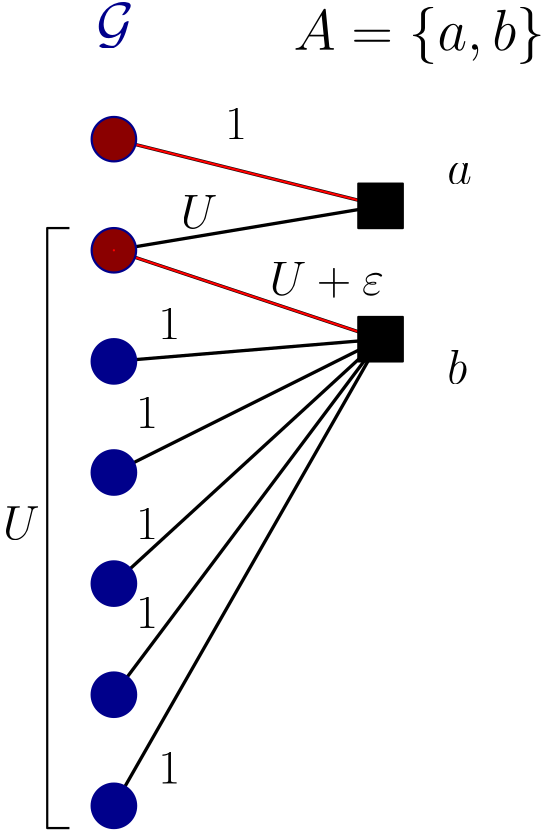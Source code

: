 <?xml version="1.0"?>
<!DOCTYPE ipe SYSTEM "ipe.dtd">
<ipe version="70212" creator="Ipe 7.2.13">
<info created="D:20200220130038" modified="D:20200220130520"/>
<ipestyle name="basic">
<symbol name="arrow/arc(spx)">
<path stroke="sym-stroke" fill="sym-stroke" pen="sym-pen">
0 0 m
-1 0.333 l
-1 -0.333 l
h
</path>
</symbol>
<symbol name="arrow/farc(spx)">
<path stroke="sym-stroke" fill="white" pen="sym-pen">
0 0 m
-1 0.333 l
-1 -0.333 l
h
</path>
</symbol>
<symbol name="arrow/ptarc(spx)">
<path stroke="sym-stroke" fill="sym-stroke" pen="sym-pen">
0 0 m
-1 0.333 l
-0.8 0 l
-1 -0.333 l
h
</path>
</symbol>
<symbol name="arrow/fptarc(spx)">
<path stroke="sym-stroke" fill="white" pen="sym-pen">
0 0 m
-1 0.333 l
-0.8 0 l
-1 -0.333 l
h
</path>
</symbol>
<symbol name="mark/circle(sx)" transformations="translations">
<path fill="sym-stroke">
0.6 0 0 0.6 0 0 e
0.4 0 0 0.4 0 0 e
</path>
</symbol>
<symbol name="mark/disk(sx)" transformations="translations">
<path fill="sym-stroke">
0.6 0 0 0.6 0 0 e
</path>
</symbol>
<symbol name="mark/fdisk(sfx)" transformations="translations">
<group>
<path fill="sym-fill">
0.5 0 0 0.5 0 0 e
</path>
<path fill="sym-stroke" fillrule="eofill">
0.6 0 0 0.6 0 0 e
0.4 0 0 0.4 0 0 e
</path>
</group>
</symbol>
<symbol name="mark/box(sx)" transformations="translations">
<path fill="sym-stroke" fillrule="eofill">
-0.6 -0.6 m
0.6 -0.6 l
0.6 0.6 l
-0.6 0.6 l
h
-0.4 -0.4 m
0.4 -0.4 l
0.4 0.4 l
-0.4 0.4 l
h
</path>
</symbol>
<symbol name="mark/square(sx)" transformations="translations">
<path fill="sym-stroke">
-0.6 -0.6 m
0.6 -0.6 l
0.6 0.6 l
-0.6 0.6 l
h
</path>
</symbol>
<symbol name="mark/fsquare(sfx)" transformations="translations">
<group>
<path fill="sym-fill">
-0.5 -0.5 m
0.5 -0.5 l
0.5 0.5 l
-0.5 0.5 l
h
</path>
<path fill="sym-stroke" fillrule="eofill">
-0.6 -0.6 m
0.6 -0.6 l
0.6 0.6 l
-0.6 0.6 l
h
-0.4 -0.4 m
0.4 -0.4 l
0.4 0.4 l
-0.4 0.4 l
h
</path>
</group>
</symbol>
<symbol name="mark/cross(sx)" transformations="translations">
<group>
<path fill="sym-stroke">
-0.43 -0.57 m
0.57 0.43 l
0.43 0.57 l
-0.57 -0.43 l
h
</path>
<path fill="sym-stroke">
-0.43 0.57 m
0.57 -0.43 l
0.43 -0.57 l
-0.57 0.43 l
h
</path>
</group>
</symbol>
<symbol name="arrow/fnormal(spx)">
<path stroke="sym-stroke" fill="white" pen="sym-pen">
0 0 m
-1 0.333 l
-1 -0.333 l
h
</path>
</symbol>
<symbol name="arrow/pointed(spx)">
<path stroke="sym-stroke" fill="sym-stroke" pen="sym-pen">
0 0 m
-1 0.333 l
-0.8 0 l
-1 -0.333 l
h
</path>
</symbol>
<symbol name="arrow/fpointed(spx)">
<path stroke="sym-stroke" fill="white" pen="sym-pen">
0 0 m
-1 0.333 l
-0.8 0 l
-1 -0.333 l
h
</path>
</symbol>
<symbol name="arrow/linear(spx)">
<path stroke="sym-stroke" pen="sym-pen">
-1 0.333 m
0 0 l
-1 -0.333 l
</path>
</symbol>
<symbol name="arrow/fdouble(spx)">
<path stroke="sym-stroke" fill="white" pen="sym-pen">
0 0 m
-1 0.333 l
-1 -0.333 l
h
-1 0 m
-2 0.333 l
-2 -0.333 l
h
</path>
</symbol>
<symbol name="arrow/double(spx)">
<path stroke="sym-stroke" fill="sym-stroke" pen="sym-pen">
0 0 m
-1 0.333 l
-1 -0.333 l
h
-1 0 m
-2 0.333 l
-2 -0.333 l
h
</path>
</symbol>
<pen name="heavier" value="0.8"/>
<pen name="fat" value="1.2"/>
<pen name="ultrafat" value="2"/>
<symbolsize name="large" value="5"/>
<symbolsize name="small" value="2"/>
<symbolsize name="tiny" value="1.1"/>
<arrowsize name="large" value="10"/>
<arrowsize name="small" value="5"/>
<arrowsize name="tiny" value="3"/>
<color name="red" value="1 0 0"/>
<color name="green" value="0 1 0"/>
<color name="blue" value="0 0 1"/>
<color name="yellow" value="1 1 0"/>
<color name="orange" value="1 0.647 0"/>
<color name="gold" value="1 0.843 0"/>
<color name="purple" value="0.627 0.125 0.941"/>
<color name="gray" value="0.745"/>
<color name="brown" value="0.647 0.165 0.165"/>
<color name="navy" value="0 0 0.502"/>
<color name="pink" value="1 0.753 0.796"/>
<color name="seagreen" value="0.18 0.545 0.341"/>
<color name="turquoise" value="0.251 0.878 0.816"/>
<color name="violet" value="0.933 0.51 0.933"/>
<color name="darkblue" value="0 0 0.545"/>
<color name="darkcyan" value="0 0.545 0.545"/>
<color name="darkgray" value="0.663"/>
<color name="darkgreen" value="0 0.392 0"/>
<color name="darkmagenta" value="0.545 0 0.545"/>
<color name="darkorange" value="1 0.549 0"/>
<color name="darkred" value="0.545 0 0"/>
<color name="lightblue" value="0.678 0.847 0.902"/>
<color name="lightcyan" value="0.878 1 1"/>
<color name="lightgray" value="0.827"/>
<color name="lightgreen" value="0.565 0.933 0.565"/>
<color name="lightyellow" value="1 1 0.878"/>
<dashstyle name="dashed" value="[4] 0"/>
<dashstyle name="dotted" value="[1 3] 0"/>
<dashstyle name="dash dotted" value="[4 2 1 2] 0"/>
<dashstyle name="dash dot dotted" value="[4 2 1 2 1 2] 0"/>
<textsize name="large" value="\large"/>
<textsize name="Large" value="\Large"/>
<textsize name="LARGE" value="\LARGE"/>
<textsize name="huge" value="\huge"/>
<textsize name="Huge" value="\Huge"/>
<textsize name="small" value="\small"/>
<textsize name="footnote" value="\footnotesize"/>
<textsize name="tiny" value="\tiny"/>
<textstyle name="center" begin="\begin{center}" end="\end{center}"/>
<textstyle name="itemize" begin="\begin{itemize}" end="\end{itemize}"/>
<textstyle name="item" begin="\begin{itemize}\item{}" end="\end{itemize}"/>
<gridsize name="4 pts" value="4"/>
<gridsize name="8 pts (~3 mm)" value="8"/>
<gridsize name="16 pts (~6 mm)" value="16"/>
<gridsize name="32 pts (~12 mm)" value="32"/>
<gridsize name="10 pts (~3.5 mm)" value="10"/>
<gridsize name="20 pts (~7 mm)" value="20"/>
<gridsize name="14 pts (~5 mm)" value="14"/>
<gridsize name="28 pts (~10 mm)" value="28"/>
<gridsize name="56 pts (~20 mm)" value="56"/>
<anglesize name="90 deg" value="90"/>
<anglesize name="60 deg" value="60"/>
<anglesize name="45 deg" value="45"/>
<anglesize name="30 deg" value="30"/>
<anglesize name="22.5 deg" value="22.5"/>
<opacity name="10%" value="0.1"/>
<opacity name="30%" value="0.3"/>
<opacity name="50%" value="0.5"/>
<opacity name="75%" value="0.75"/>
<tiling name="falling" angle="-60" step="4" width="1"/>
<tiling name="rising" angle="30" step="4" width="1"/>
</ipestyle>
<page>
<layer name="alpha"/>
<view layers="alpha" active="alpha"/>
<path layer="alpha" stroke="black" pen="fat">
232 608 m
328 584 l
232 568 l
328 536 l
232 528 l
328 536 l
232 488 l
328 536 l
232 448 l
328 536 l
232 408 l
328 536 l
232 368 l
328 536 l
</path>
<path stroke="red" pen="heavier">
232 568 m
328 536 l
</path>
<path stroke="red" pen="heavier">
232 608 m
328 584 l
</path>
<path matrix="1 0 0 1 -48 -128" stroke="black" fill="black" pen="heavier">
368 720 m
368 704 l
384 704 l
384 720 l
h
</path>
<path matrix="1 0 0 1 -48 -176" stroke="black" fill="black" pen="heavier">
368 720 m
368 704 l
384 704 l
384 720 l
h
</path>
<path matrix="1 0 0 1 -88 -216" stroke="darkblue" fill="darkblue" pen="heavier">
8 0 0 8 320 704 e
</path>
<path matrix="1 0 0 1 -88 -256" stroke="darkblue" fill="darkblue" pen="heavier">
8 0 0 8 320 704 e
</path>
<text matrix="1 0 0 1 99.972 -127.432" transformations="translations" pos="125.685 770.415" stroke="darkblue" type="label" width="13.517" height="14.118" depth="2.01" valign="baseline" size="huge" style="math">\mathcal{G}</text>
<text matrix="1 0 0 1 89.392 -103.872" transformations="translations" pos="207.255 744.048" stroke="black" type="label" width="90.468" height="15.493" depth="5.17" valign="baseline" size="huge" style="math">A=\{a, b\}</text>
<path matrix="1 0 0 1 -88 -136" stroke="darkblue" fill="darkred" pen="heavier">
8 0 0 8 320 704 e
</path>
<path matrix="1 0 0 1 -88 -96" stroke="darkblue" fill="darkred" pen="heavier">
8 0 0 8 320 704 e
</path>
<path matrix="1 0 0 1 -88 -296" stroke="darkblue" fill="darkblue" pen="heavier">
8 0 0 8 320 704 e
</path>
<path matrix="1 0 0 1 -88 -336" stroke="darkblue" fill="darkblue" pen="heavier">
8 0 0 8 320 704 e
</path>
<path matrix="1 0 0 1 -88 -176" stroke="darkblue" fill="darkblue" pen="heavier">
8 0 0 8 320 704 e
</path>
<path stroke="red" pen="heavier" cap="1">
232 568 m
232 568 l
</path>
<text transformations="translations" pos="272 608" stroke="black" type="label" width="7.895" height="11.097" depth="0" valign="baseline" size="LARGE">$1$</text>
<text matrix="1 0 0 1 -24 -72" transformations="translations" pos="272 608" stroke="black" type="label" width="7.895" height="11.097" depth="0" valign="baseline" size="LARGE" style="math">1</text>
<text matrix="1 0 0 1 -32 -104" transformations="translations" pos="272 608" stroke="black" type="label" width="7.895" height="11.097" depth="0" valign="baseline" size="LARGE" style="math">1</text>
<text matrix="1 0 0 1 -32 -144" transformations="translations" pos="272 608" stroke="black" type="label" width="7.895" height="11.097" depth="0" valign="baseline" size="LARGE" style="math">1</text>
<text matrix="1 0 0 1 -32 -176" transformations="translations" pos="272 608" stroke="black" type="label" width="7.895" height="11.097" depth="0" valign="baseline" size="LARGE" style="math">1</text>
<text matrix="1 0 0 1 -24 -232" transformations="translations" pos="272 608" stroke="black" type="label" width="7.895" height="11.097" depth="0" valign="baseline" size="LARGE" style="math">1 </text>
<text matrix="1 0 0 1 -16 -32" transformations="translations" pos="272 608" stroke="black" type="label" width="13.247" height="11.764" depth="0" valign="baseline" size="LARGE" style="math">U</text>
<text matrix="1 0 0 1 16 -56" transformations="translations" pos="272 608" stroke="black" type="label" width="41.179" height="11.767" depth="1.09" valign="baseline" size="LARGE" style="math">U+\varepsilon</text>
<path stroke="black" pen="heavier">
216 576 m
208 576 l
208 360 l
216 360 l
</path>
<text matrix="1 0 0 1 8 0" transformations="translations" pos="184 464" stroke="black" type="label" width="13.247" height="11.764" depth="0" valign="baseline" size="LARGE">$U$</text>
<text transformations="translations" pos="352 592" stroke="black" type="label" width="8.849" height="7.412" depth="0" valign="baseline" size="LARGE">$a$</text>
<text transformations="translations" pos="352 520" stroke="black" type="label" width="12.364" height="11.955" depth="0" valign="baseline" size="LARGE">$b$ </text>
</page>
</ipe>
